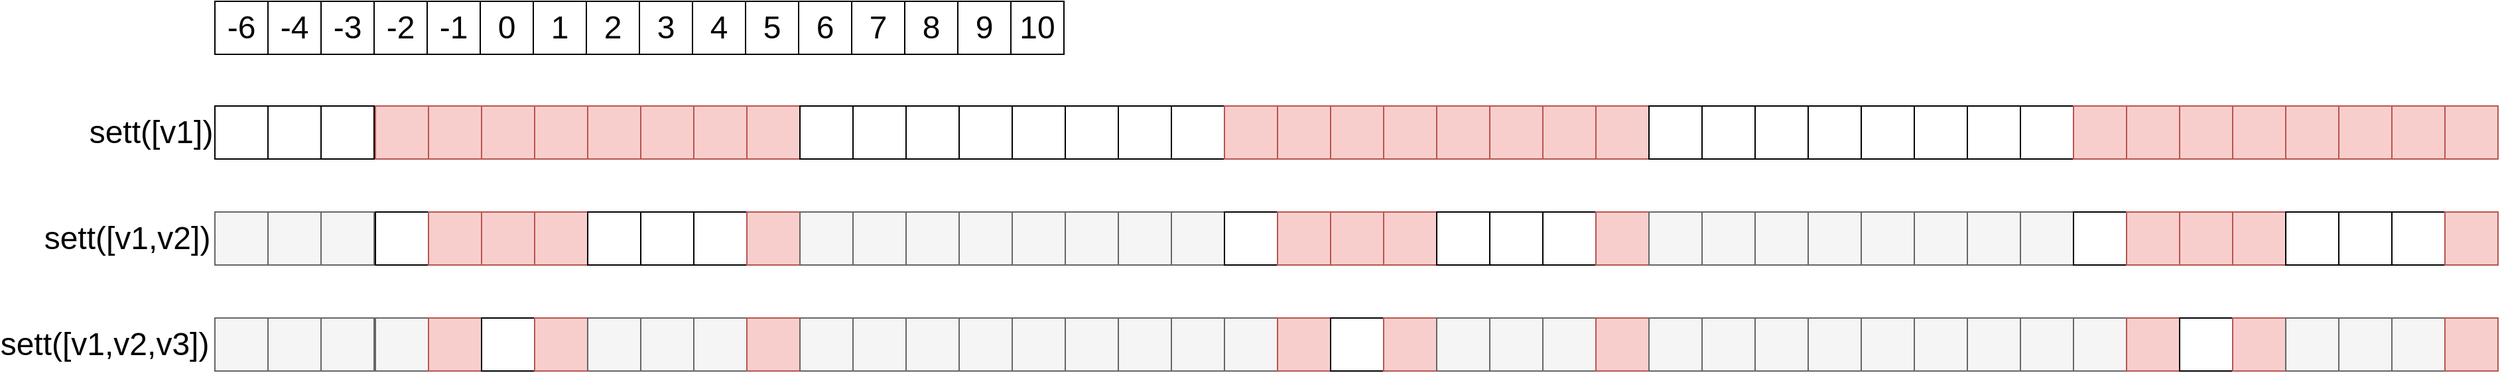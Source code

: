 <mxfile version="20.3.7" type="device"><diagram id="hB45ELTEsidGIPMGBpWh" name="Page-1"><mxGraphModel dx="2066" dy="1186" grid="1" gridSize="10" guides="1" tooltips="1" connect="1" arrows="1" fold="1" page="1" pageScale="1" pageWidth="1169" pageHeight="827" math="0" shadow="0"><root><mxCell id="0"/><mxCell id="1" parent="0"/><mxCell id="6-0hSGk9Hx_-3tuUZx68-145" value="-6" style="whiteSpace=wrap;html=1;aspect=fixed;fontSize=24;" parent="1" vertex="1"><mxGeometry x="639" y="121" width="40" height="40" as="geometry"/></mxCell><mxCell id="6-0hSGk9Hx_-3tuUZx68-146" value="-4" style="whiteSpace=wrap;html=1;aspect=fixed;fontSize=24;" parent="1" vertex="1"><mxGeometry x="679" y="121" width="40" height="40" as="geometry"/></mxCell><mxCell id="6-0hSGk9Hx_-3tuUZx68-147" value="-3" style="whiteSpace=wrap;html=1;aspect=fixed;fontSize=24;" parent="1" vertex="1"><mxGeometry x="719" y="121" width="40" height="40" as="geometry"/></mxCell><mxCell id="6-0hSGk9Hx_-3tuUZx68-148" value="-2" style="whiteSpace=wrap;html=1;aspect=fixed;fontSize=24;" parent="1" vertex="1"><mxGeometry x="759" y="121" width="40" height="40" as="geometry"/></mxCell><mxCell id="6-0hSGk9Hx_-3tuUZx68-149" value="-1" style="whiteSpace=wrap;html=1;aspect=fixed;fontSize=24;" parent="1" vertex="1"><mxGeometry x="799" y="121" width="40" height="40" as="geometry"/></mxCell><mxCell id="6-0hSGk9Hx_-3tuUZx68-150" value="0" style="whiteSpace=wrap;html=1;aspect=fixed;fontSize=24;" parent="1" vertex="1"><mxGeometry x="839" y="121" width="40" height="40" as="geometry"/></mxCell><mxCell id="6-0hSGk9Hx_-3tuUZx68-151" value="1" style="whiteSpace=wrap;html=1;aspect=fixed;fontSize=24;" parent="1" vertex="1"><mxGeometry x="879" y="121" width="40" height="40" as="geometry"/></mxCell><mxCell id="6-0hSGk9Hx_-3tuUZx68-152" value="2" style="whiteSpace=wrap;html=1;aspect=fixed;fontSize=24;" parent="1" vertex="1"><mxGeometry x="919" y="121" width="40" height="40" as="geometry"/></mxCell><mxCell id="6-0hSGk9Hx_-3tuUZx68-153" value="3" style="whiteSpace=wrap;html=1;aspect=fixed;fontSize=24;" parent="1" vertex="1"><mxGeometry x="959" y="121" width="40" height="40" as="geometry"/></mxCell><mxCell id="6-0hSGk9Hx_-3tuUZx68-154" value="4" style="whiteSpace=wrap;html=1;aspect=fixed;fontSize=24;" parent="1" vertex="1"><mxGeometry x="999" y="121" width="40" height="40" as="geometry"/></mxCell><mxCell id="6-0hSGk9Hx_-3tuUZx68-155" value="5" style="whiteSpace=wrap;html=1;aspect=fixed;fontSize=24;" parent="1" vertex="1"><mxGeometry x="1039" y="121" width="40" height="40" as="geometry"/></mxCell><mxCell id="6-0hSGk9Hx_-3tuUZx68-156" value="6" style="whiteSpace=wrap;html=1;aspect=fixed;fontSize=24;" parent="1" vertex="1"><mxGeometry x="1079" y="121" width="40" height="40" as="geometry"/></mxCell><mxCell id="6-0hSGk9Hx_-3tuUZx68-157" value="7" style="whiteSpace=wrap;html=1;aspect=fixed;fontSize=24;" parent="1" vertex="1"><mxGeometry x="1119" y="121" width="40" height="40" as="geometry"/></mxCell><mxCell id="6-0hSGk9Hx_-3tuUZx68-158" value="8" style="whiteSpace=wrap;html=1;aspect=fixed;fontSize=24;" parent="1" vertex="1"><mxGeometry x="1159" y="121" width="40" height="40" as="geometry"/></mxCell><mxCell id="6-0hSGk9Hx_-3tuUZx68-159" value="9" style="whiteSpace=wrap;html=1;aspect=fixed;fontSize=24;" parent="1" vertex="1"><mxGeometry x="1199" y="121" width="40" height="40" as="geometry"/></mxCell><mxCell id="6-0hSGk9Hx_-3tuUZx68-160" value="10" style="whiteSpace=wrap;html=1;aspect=fixed;fontSize=24;" parent="1" vertex="1"><mxGeometry x="1239" y="121" width="40" height="40" as="geometry"/></mxCell><mxCell id="6-0hSGk9Hx_-3tuUZx68-385" value="sett([v1])" style="text;html=1;strokeColor=none;fillColor=none;align=center;verticalAlign=middle;whiteSpace=wrap;rounded=0;fontSize=24;" parent="1" vertex="1"><mxGeometry x="561" y="205" width="60" height="30" as="geometry"/></mxCell><mxCell id="6-0hSGk9Hx_-3tuUZx68-460" value="" style="whiteSpace=wrap;html=1;aspect=fixed;fontSize=16;" parent="1" vertex="1"><mxGeometry x="639" y="200" width="40" height="40" as="geometry"/></mxCell><mxCell id="6-0hSGk9Hx_-3tuUZx68-461" value="" style="whiteSpace=wrap;html=1;aspect=fixed;fontSize=16;" parent="1" vertex="1"><mxGeometry x="679" y="200" width="40" height="40" as="geometry"/></mxCell><mxCell id="6-0hSGk9Hx_-3tuUZx68-462" value="" style="whiteSpace=wrap;html=1;aspect=fixed;fontSize=16;" parent="1" vertex="1"><mxGeometry x="719" y="200" width="40" height="40" as="geometry"/></mxCell><mxCell id="6-0hSGk9Hx_-3tuUZx68-463" value="" style="whiteSpace=wrap;html=1;aspect=fixed;fontSize=16;fillColor=#f8cecc;strokeColor=#b85450;" parent="1" vertex="1"><mxGeometry x="760" y="200" width="40" height="40" as="geometry"/></mxCell><mxCell id="6-0hSGk9Hx_-3tuUZx68-464" value="" style="whiteSpace=wrap;html=1;aspect=fixed;fontSize=16;fillColor=#f8cecc;strokeColor=#b85450;" parent="1" vertex="1"><mxGeometry x="800" y="200" width="40" height="40" as="geometry"/></mxCell><mxCell id="6-0hSGk9Hx_-3tuUZx68-465" value="" style="whiteSpace=wrap;html=1;aspect=fixed;fontSize=16;fillColor=#f8cecc;strokeColor=#b85450;" parent="1" vertex="1"><mxGeometry x="840" y="200" width="40" height="40" as="geometry"/></mxCell><mxCell id="6-0hSGk9Hx_-3tuUZx68-466" value="" style="whiteSpace=wrap;html=1;aspect=fixed;fontSize=16;fillColor=#f8cecc;strokeColor=#b85450;" parent="1" vertex="1"><mxGeometry x="880" y="200" width="40" height="40" as="geometry"/></mxCell><mxCell id="6-0hSGk9Hx_-3tuUZx68-467" value="" style="whiteSpace=wrap;html=1;aspect=fixed;fontSize=16;fillColor=#f8cecc;strokeColor=#b85450;" parent="1" vertex="1"><mxGeometry x="920" y="200" width="40" height="40" as="geometry"/></mxCell><mxCell id="6-0hSGk9Hx_-3tuUZx68-468" value="" style="whiteSpace=wrap;html=1;aspect=fixed;fontSize=16;fillColor=#f8cecc;strokeColor=#b85450;" parent="1" vertex="1"><mxGeometry x="960" y="200" width="40" height="40" as="geometry"/></mxCell><mxCell id="6-0hSGk9Hx_-3tuUZx68-469" value="" style="whiteSpace=wrap;html=1;aspect=fixed;fontSize=16;fillColor=#f8cecc;strokeColor=#b85450;" parent="1" vertex="1"><mxGeometry x="1000" y="200" width="40" height="40" as="geometry"/></mxCell><mxCell id="6-0hSGk9Hx_-3tuUZx68-470" value="" style="whiteSpace=wrap;html=1;aspect=fixed;fontSize=16;fillColor=#f8cecc;strokeColor=#b85450;" parent="1" vertex="1"><mxGeometry x="1040" y="200" width="40" height="40" as="geometry"/></mxCell><mxCell id="6-0hSGk9Hx_-3tuUZx68-471" value="" style="whiteSpace=wrap;html=1;aspect=fixed;fontSize=16;" parent="1" vertex="1"><mxGeometry x="1080" y="200" width="40" height="40" as="geometry"/></mxCell><mxCell id="6-0hSGk9Hx_-3tuUZx68-472" value="" style="whiteSpace=wrap;html=1;aspect=fixed;fontSize=16;" parent="1" vertex="1"><mxGeometry x="1120" y="200" width="40" height="40" as="geometry"/></mxCell><mxCell id="6-0hSGk9Hx_-3tuUZx68-473" value="" style="whiteSpace=wrap;html=1;aspect=fixed;fontSize=16;" parent="1" vertex="1"><mxGeometry x="1160" y="200" width="40" height="40" as="geometry"/></mxCell><mxCell id="6-0hSGk9Hx_-3tuUZx68-474" value="" style="whiteSpace=wrap;html=1;aspect=fixed;fontSize=16;" parent="1" vertex="1"><mxGeometry x="1200" y="200" width="40" height="40" as="geometry"/></mxCell><mxCell id="6-0hSGk9Hx_-3tuUZx68-475" value="" style="whiteSpace=wrap;html=1;aspect=fixed;fontSize=16;" parent="1" vertex="1"><mxGeometry x="1240" y="200" width="40" height="40" as="geometry"/></mxCell><mxCell id="6-0hSGk9Hx_-3tuUZx68-476" value="" style="whiteSpace=wrap;html=1;aspect=fixed;fontSize=16;" parent="1" vertex="1"><mxGeometry x="1280" y="200" width="40" height="40" as="geometry"/></mxCell><mxCell id="6-0hSGk9Hx_-3tuUZx68-477" value="" style="whiteSpace=wrap;html=1;aspect=fixed;fontSize=16;" parent="1" vertex="1"><mxGeometry x="1320" y="200" width="40" height="40" as="geometry"/></mxCell><mxCell id="6-0hSGk9Hx_-3tuUZx68-478" value="" style="whiteSpace=wrap;html=1;aspect=fixed;fontSize=16;" parent="1" vertex="1"><mxGeometry x="1360" y="200" width="40" height="40" as="geometry"/></mxCell><mxCell id="6-0hSGk9Hx_-3tuUZx68-479" value="" style="whiteSpace=wrap;html=1;aspect=fixed;fontSize=16;fillColor=#f8cecc;strokeColor=#b85450;" parent="1" vertex="1"><mxGeometry x="1400" y="200" width="40" height="40" as="geometry"/></mxCell><mxCell id="6-0hSGk9Hx_-3tuUZx68-480" value="" style="whiteSpace=wrap;html=1;aspect=fixed;fontSize=16;fillColor=#f8cecc;strokeColor=#b85450;" parent="1" vertex="1"><mxGeometry x="1440" y="200" width="40" height="40" as="geometry"/></mxCell><mxCell id="6-0hSGk9Hx_-3tuUZx68-481" value="" style="whiteSpace=wrap;html=1;aspect=fixed;fontSize=16;fillColor=#f8cecc;strokeColor=#b85450;" parent="1" vertex="1"><mxGeometry x="1480" y="200" width="40" height="40" as="geometry"/></mxCell><mxCell id="6-0hSGk9Hx_-3tuUZx68-482" value="" style="whiteSpace=wrap;html=1;aspect=fixed;fontSize=16;fillColor=#f8cecc;strokeColor=#b85450;" parent="1" vertex="1"><mxGeometry x="1520" y="200" width="40" height="40" as="geometry"/></mxCell><mxCell id="6-0hSGk9Hx_-3tuUZx68-483" value="" style="whiteSpace=wrap;html=1;aspect=fixed;fontSize=16;fillColor=#f8cecc;strokeColor=#b85450;" parent="1" vertex="1"><mxGeometry x="1560" y="200" width="40" height="40" as="geometry"/></mxCell><mxCell id="6-0hSGk9Hx_-3tuUZx68-484" value="" style="whiteSpace=wrap;html=1;aspect=fixed;fontSize=16;fillColor=#f8cecc;strokeColor=#b85450;" parent="1" vertex="1"><mxGeometry x="1600" y="200" width="40" height="40" as="geometry"/></mxCell><mxCell id="6-0hSGk9Hx_-3tuUZx68-485" value="" style="whiteSpace=wrap;html=1;aspect=fixed;fontSize=16;fillColor=#f8cecc;strokeColor=#b85450;" parent="1" vertex="1"><mxGeometry x="1640" y="200" width="40" height="40" as="geometry"/></mxCell><mxCell id="6-0hSGk9Hx_-3tuUZx68-486" value="" style="whiteSpace=wrap;html=1;aspect=fixed;fontSize=16;fillColor=#f8cecc;strokeColor=#b85450;" parent="1" vertex="1"><mxGeometry x="1680" y="200" width="40" height="40" as="geometry"/></mxCell><mxCell id="6-0hSGk9Hx_-3tuUZx68-487" value="" style="whiteSpace=wrap;html=1;aspect=fixed;fontSize=16;" parent="1" vertex="1"><mxGeometry x="1720" y="200" width="40" height="40" as="geometry"/></mxCell><mxCell id="6-0hSGk9Hx_-3tuUZx68-488" value="" style="whiteSpace=wrap;html=1;aspect=fixed;fontSize=16;" parent="1" vertex="1"><mxGeometry x="1760" y="200" width="40" height="40" as="geometry"/></mxCell><mxCell id="6-0hSGk9Hx_-3tuUZx68-489" value="" style="whiteSpace=wrap;html=1;aspect=fixed;fontSize=16;" parent="1" vertex="1"><mxGeometry x="1800" y="200" width="40" height="40" as="geometry"/></mxCell><mxCell id="6-0hSGk9Hx_-3tuUZx68-490" value="" style="whiteSpace=wrap;html=1;aspect=fixed;fontSize=16;" parent="1" vertex="1"><mxGeometry x="1840" y="200" width="40" height="40" as="geometry"/></mxCell><mxCell id="6-0hSGk9Hx_-3tuUZx68-491" value="" style="whiteSpace=wrap;html=1;aspect=fixed;fontSize=16;" parent="1" vertex="1"><mxGeometry x="1880" y="200" width="40" height="40" as="geometry"/></mxCell><mxCell id="6-0hSGk9Hx_-3tuUZx68-492" value="" style="whiteSpace=wrap;html=1;aspect=fixed;fontSize=16;" parent="1" vertex="1"><mxGeometry x="1920" y="200" width="40" height="40" as="geometry"/></mxCell><mxCell id="6-0hSGk9Hx_-3tuUZx68-493" value="" style="whiteSpace=wrap;html=1;aspect=fixed;fontSize=16;" parent="1" vertex="1"><mxGeometry x="1960" y="200" width="40" height="40" as="geometry"/></mxCell><mxCell id="6-0hSGk9Hx_-3tuUZx68-494" value="" style="whiteSpace=wrap;html=1;aspect=fixed;fontSize=16;" parent="1" vertex="1"><mxGeometry x="2000" y="200" width="40" height="40" as="geometry"/></mxCell><mxCell id="6-0hSGk9Hx_-3tuUZx68-495" value="" style="whiteSpace=wrap;html=1;aspect=fixed;fontSize=16;fillColor=#f8cecc;strokeColor=#b85450;" parent="1" vertex="1"><mxGeometry x="2040" y="200" width="40" height="40" as="geometry"/></mxCell><mxCell id="6-0hSGk9Hx_-3tuUZx68-496" value="" style="whiteSpace=wrap;html=1;aspect=fixed;fontSize=16;fillColor=#f8cecc;strokeColor=#b85450;" parent="1" vertex="1"><mxGeometry x="2080" y="200" width="40" height="40" as="geometry"/></mxCell><mxCell id="6-0hSGk9Hx_-3tuUZx68-497" value="" style="whiteSpace=wrap;html=1;aspect=fixed;fontSize=16;fillColor=#f8cecc;strokeColor=#b85450;" parent="1" vertex="1"><mxGeometry x="2120" y="200" width="40" height="40" as="geometry"/></mxCell><mxCell id="6-0hSGk9Hx_-3tuUZx68-498" value="" style="whiteSpace=wrap;html=1;aspect=fixed;fontSize=16;fillColor=#f8cecc;strokeColor=#b85450;" parent="1" vertex="1"><mxGeometry x="2160" y="200" width="40" height="40" as="geometry"/></mxCell><mxCell id="6-0hSGk9Hx_-3tuUZx68-499" value="" style="whiteSpace=wrap;html=1;aspect=fixed;fontSize=16;fillColor=#f8cecc;strokeColor=#b85450;" parent="1" vertex="1"><mxGeometry x="2200" y="200" width="40" height="40" as="geometry"/></mxCell><mxCell id="6-0hSGk9Hx_-3tuUZx68-500" value="" style="whiteSpace=wrap;html=1;aspect=fixed;fontSize=16;fillColor=#f8cecc;strokeColor=#b85450;" parent="1" vertex="1"><mxGeometry x="2240" y="200" width="40" height="40" as="geometry"/></mxCell><mxCell id="6-0hSGk9Hx_-3tuUZx68-501" value="" style="whiteSpace=wrap;html=1;aspect=fixed;fontSize=16;fillColor=#f8cecc;strokeColor=#b85450;" parent="1" vertex="1"><mxGeometry x="2280" y="200" width="40" height="40" as="geometry"/></mxCell><mxCell id="6-0hSGk9Hx_-3tuUZx68-502" value="" style="whiteSpace=wrap;html=1;aspect=fixed;fontSize=16;fillColor=#f8cecc;strokeColor=#b85450;" parent="1" vertex="1"><mxGeometry x="2320" y="200" width="40" height="40" as="geometry"/></mxCell><mxCell id="6-0hSGk9Hx_-3tuUZx68-516" value="" style="whiteSpace=wrap;html=1;aspect=fixed;fontSize=16;fillColor=#f5f5f5;fontColor=#333333;strokeColor=#666666;" parent="1" vertex="1"><mxGeometry x="639" y="280" width="40" height="40" as="geometry"/></mxCell><mxCell id="6-0hSGk9Hx_-3tuUZx68-517" value="" style="whiteSpace=wrap;html=1;aspect=fixed;fontSize=16;fillColor=#f5f5f5;fontColor=#333333;strokeColor=#666666;" parent="1" vertex="1"><mxGeometry x="679" y="280" width="40" height="40" as="geometry"/></mxCell><mxCell id="6-0hSGk9Hx_-3tuUZx68-518" value="" style="whiteSpace=wrap;html=1;aspect=fixed;fontSize=16;fillColor=#f5f5f5;fontColor=#333333;strokeColor=#666666;" parent="1" vertex="1"><mxGeometry x="719" y="280" width="40" height="40" as="geometry"/></mxCell><mxCell id="6-0hSGk9Hx_-3tuUZx68-519" value="" style="whiteSpace=wrap;html=1;aspect=fixed;fontSize=16;" parent="1" vertex="1"><mxGeometry x="760" y="280" width="40" height="40" as="geometry"/></mxCell><mxCell id="6-0hSGk9Hx_-3tuUZx68-520" value="" style="whiteSpace=wrap;html=1;aspect=fixed;fontSize=16;fillColor=#f8cecc;strokeColor=#b85450;" parent="1" vertex="1"><mxGeometry x="800" y="280" width="40" height="40" as="geometry"/></mxCell><mxCell id="6-0hSGk9Hx_-3tuUZx68-521" value="" style="whiteSpace=wrap;html=1;aspect=fixed;fontSize=16;fillColor=#f8cecc;strokeColor=#b85450;" parent="1" vertex="1"><mxGeometry x="840" y="280" width="40" height="40" as="geometry"/></mxCell><mxCell id="6-0hSGk9Hx_-3tuUZx68-522" value="" style="whiteSpace=wrap;html=1;aspect=fixed;fontSize=16;fillColor=#f8cecc;strokeColor=#b85450;" parent="1" vertex="1"><mxGeometry x="880" y="280" width="40" height="40" as="geometry"/></mxCell><mxCell id="6-0hSGk9Hx_-3tuUZx68-523" value="" style="whiteSpace=wrap;html=1;aspect=fixed;fontSize=16;" parent="1" vertex="1"><mxGeometry x="920" y="280" width="40" height="40" as="geometry"/></mxCell><mxCell id="6-0hSGk9Hx_-3tuUZx68-524" value="" style="whiteSpace=wrap;html=1;aspect=fixed;fontSize=16;" parent="1" vertex="1"><mxGeometry x="960" y="280" width="40" height="40" as="geometry"/></mxCell><mxCell id="6-0hSGk9Hx_-3tuUZx68-525" value="" style="whiteSpace=wrap;html=1;aspect=fixed;fontSize=16;" parent="1" vertex="1"><mxGeometry x="1000" y="280" width="40" height="40" as="geometry"/></mxCell><mxCell id="6-0hSGk9Hx_-3tuUZx68-526" value="" style="whiteSpace=wrap;html=1;aspect=fixed;fontSize=16;fillColor=#f8cecc;strokeColor=#b85450;" parent="1" vertex="1"><mxGeometry x="1040" y="280" width="40" height="40" as="geometry"/></mxCell><mxCell id="6-0hSGk9Hx_-3tuUZx68-527" value="" style="whiteSpace=wrap;html=1;aspect=fixed;fontSize=16;fillColor=#f5f5f5;fontColor=#333333;strokeColor=#666666;" parent="1" vertex="1"><mxGeometry x="1080" y="280" width="40" height="40" as="geometry"/></mxCell><mxCell id="6-0hSGk9Hx_-3tuUZx68-528" value="" style="whiteSpace=wrap;html=1;aspect=fixed;fontSize=16;fillColor=#f5f5f5;fontColor=#333333;strokeColor=#666666;" parent="1" vertex="1"><mxGeometry x="1120" y="280" width="40" height="40" as="geometry"/></mxCell><mxCell id="6-0hSGk9Hx_-3tuUZx68-529" value="" style="whiteSpace=wrap;html=1;aspect=fixed;fontSize=16;fillColor=#f5f5f5;fontColor=#333333;strokeColor=#666666;" parent="1" vertex="1"><mxGeometry x="1160" y="280" width="40" height="40" as="geometry"/></mxCell><mxCell id="6-0hSGk9Hx_-3tuUZx68-530" value="" style="whiteSpace=wrap;html=1;aspect=fixed;fontSize=16;fillColor=#f5f5f5;fontColor=#333333;strokeColor=#666666;" parent="1" vertex="1"><mxGeometry x="1200" y="280" width="40" height="40" as="geometry"/></mxCell><mxCell id="6-0hSGk9Hx_-3tuUZx68-531" value="" style="whiteSpace=wrap;html=1;aspect=fixed;fontSize=16;fillColor=#f5f5f5;fontColor=#333333;strokeColor=#666666;" parent="1" vertex="1"><mxGeometry x="1240" y="280" width="40" height="40" as="geometry"/></mxCell><mxCell id="6-0hSGk9Hx_-3tuUZx68-532" value="" style="whiteSpace=wrap;html=1;aspect=fixed;fontSize=16;fillColor=#f5f5f5;fontColor=#333333;strokeColor=#666666;" parent="1" vertex="1"><mxGeometry x="1280" y="280" width="40" height="40" as="geometry"/></mxCell><mxCell id="6-0hSGk9Hx_-3tuUZx68-533" value="" style="whiteSpace=wrap;html=1;aspect=fixed;fontSize=16;fillColor=#f5f5f5;fontColor=#333333;strokeColor=#666666;" parent="1" vertex="1"><mxGeometry x="1320" y="280" width="40" height="40" as="geometry"/></mxCell><mxCell id="6-0hSGk9Hx_-3tuUZx68-534" value="" style="whiteSpace=wrap;html=1;aspect=fixed;fontSize=16;fillColor=#f5f5f5;fontColor=#333333;strokeColor=#666666;" parent="1" vertex="1"><mxGeometry x="1360" y="280" width="40" height="40" as="geometry"/></mxCell><mxCell id="6-0hSGk9Hx_-3tuUZx68-535" value="" style="whiteSpace=wrap;html=1;aspect=fixed;fontSize=16;" parent="1" vertex="1"><mxGeometry x="1400" y="280" width="40" height="40" as="geometry"/></mxCell><mxCell id="6-0hSGk9Hx_-3tuUZx68-536" value="" style="whiteSpace=wrap;html=1;aspect=fixed;fontSize=16;fillColor=#f8cecc;strokeColor=#b85450;" parent="1" vertex="1"><mxGeometry x="1440" y="280" width="40" height="40" as="geometry"/></mxCell><mxCell id="6-0hSGk9Hx_-3tuUZx68-537" value="" style="whiteSpace=wrap;html=1;aspect=fixed;fontSize=16;fillColor=#f8cecc;strokeColor=#b85450;" parent="1" vertex="1"><mxGeometry x="1480" y="280" width="40" height="40" as="geometry"/></mxCell><mxCell id="6-0hSGk9Hx_-3tuUZx68-538" value="" style="whiteSpace=wrap;html=1;aspect=fixed;fontSize=16;fillColor=#f8cecc;strokeColor=#b85450;" parent="1" vertex="1"><mxGeometry x="1520" y="280" width="40" height="40" as="geometry"/></mxCell><mxCell id="6-0hSGk9Hx_-3tuUZx68-539" value="" style="whiteSpace=wrap;html=1;aspect=fixed;fontSize=16;" parent="1" vertex="1"><mxGeometry x="1560" y="280" width="40" height="40" as="geometry"/></mxCell><mxCell id="6-0hSGk9Hx_-3tuUZx68-540" value="" style="whiteSpace=wrap;html=1;aspect=fixed;fontSize=16;" parent="1" vertex="1"><mxGeometry x="1600" y="280" width="40" height="40" as="geometry"/></mxCell><mxCell id="6-0hSGk9Hx_-3tuUZx68-541" value="" style="whiteSpace=wrap;html=1;aspect=fixed;fontSize=16;" parent="1" vertex="1"><mxGeometry x="1640" y="280" width="40" height="40" as="geometry"/></mxCell><mxCell id="6-0hSGk9Hx_-3tuUZx68-542" value="" style="whiteSpace=wrap;html=1;aspect=fixed;fontSize=16;fillColor=#f8cecc;strokeColor=#b85450;" parent="1" vertex="1"><mxGeometry x="1680" y="280" width="40" height="40" as="geometry"/></mxCell><mxCell id="6-0hSGk9Hx_-3tuUZx68-543" value="" style="whiteSpace=wrap;html=1;aspect=fixed;fontSize=16;fillColor=#f5f5f5;fontColor=#333333;strokeColor=#666666;" parent="1" vertex="1"><mxGeometry x="1720" y="280" width="40" height="40" as="geometry"/></mxCell><mxCell id="6-0hSGk9Hx_-3tuUZx68-544" value="" style="whiteSpace=wrap;html=1;aspect=fixed;fontSize=16;fillColor=#f5f5f5;fontColor=#333333;strokeColor=#666666;" parent="1" vertex="1"><mxGeometry x="1760" y="280" width="40" height="40" as="geometry"/></mxCell><mxCell id="6-0hSGk9Hx_-3tuUZx68-545" value="" style="whiteSpace=wrap;html=1;aspect=fixed;fontSize=16;fillColor=#f5f5f5;fontColor=#333333;strokeColor=#666666;" parent="1" vertex="1"><mxGeometry x="1800" y="280" width="40" height="40" as="geometry"/></mxCell><mxCell id="6-0hSGk9Hx_-3tuUZx68-546" value="" style="whiteSpace=wrap;html=1;aspect=fixed;fontSize=16;fillColor=#f5f5f5;fontColor=#333333;strokeColor=#666666;" parent="1" vertex="1"><mxGeometry x="1840" y="280" width="40" height="40" as="geometry"/></mxCell><mxCell id="6-0hSGk9Hx_-3tuUZx68-547" value="" style="whiteSpace=wrap;html=1;aspect=fixed;fontSize=16;fillColor=#f5f5f5;fontColor=#333333;strokeColor=#666666;" parent="1" vertex="1"><mxGeometry x="1880" y="280" width="40" height="40" as="geometry"/></mxCell><mxCell id="6-0hSGk9Hx_-3tuUZx68-548" value="" style="whiteSpace=wrap;html=1;aspect=fixed;fontSize=16;fillColor=#f5f5f5;fontColor=#333333;strokeColor=#666666;" parent="1" vertex="1"><mxGeometry x="1920" y="280" width="40" height="40" as="geometry"/></mxCell><mxCell id="6-0hSGk9Hx_-3tuUZx68-549" value="" style="whiteSpace=wrap;html=1;aspect=fixed;fontSize=16;fillColor=#f5f5f5;fontColor=#333333;strokeColor=#666666;" parent="1" vertex="1"><mxGeometry x="1960" y="280" width="40" height="40" as="geometry"/></mxCell><mxCell id="6-0hSGk9Hx_-3tuUZx68-550" value="" style="whiteSpace=wrap;html=1;aspect=fixed;fontSize=16;fillColor=#f5f5f5;fontColor=#333333;strokeColor=#666666;" parent="1" vertex="1"><mxGeometry x="2000" y="280" width="40" height="40" as="geometry"/></mxCell><mxCell id="6-0hSGk9Hx_-3tuUZx68-551" value="" style="whiteSpace=wrap;html=1;aspect=fixed;fontSize=16;" parent="1" vertex="1"><mxGeometry x="2040" y="280" width="40" height="40" as="geometry"/></mxCell><mxCell id="6-0hSGk9Hx_-3tuUZx68-552" value="" style="whiteSpace=wrap;html=1;aspect=fixed;fontSize=16;fillColor=#f8cecc;strokeColor=#b85450;" parent="1" vertex="1"><mxGeometry x="2080" y="280" width="40" height="40" as="geometry"/></mxCell><mxCell id="6-0hSGk9Hx_-3tuUZx68-553" value="" style="whiteSpace=wrap;html=1;aspect=fixed;fontSize=16;fillColor=#f8cecc;strokeColor=#b85450;" parent="1" vertex="1"><mxGeometry x="2120" y="280" width="40" height="40" as="geometry"/></mxCell><mxCell id="6-0hSGk9Hx_-3tuUZx68-554" value="" style="whiteSpace=wrap;html=1;aspect=fixed;fontSize=16;fillColor=#f8cecc;strokeColor=#b85450;" parent="1" vertex="1"><mxGeometry x="2160" y="280" width="40" height="40" as="geometry"/></mxCell><mxCell id="6-0hSGk9Hx_-3tuUZx68-555" value="" style="whiteSpace=wrap;html=1;aspect=fixed;fontSize=16;" parent="1" vertex="1"><mxGeometry x="2200" y="280" width="40" height="40" as="geometry"/></mxCell><mxCell id="6-0hSGk9Hx_-3tuUZx68-556" value="" style="whiteSpace=wrap;html=1;aspect=fixed;fontSize=16;" parent="1" vertex="1"><mxGeometry x="2240" y="280" width="40" height="40" as="geometry"/></mxCell><mxCell id="6-0hSGk9Hx_-3tuUZx68-557" value="" style="whiteSpace=wrap;html=1;aspect=fixed;fontSize=16;" parent="1" vertex="1"><mxGeometry x="2280" y="280" width="40" height="40" as="geometry"/></mxCell><mxCell id="6-0hSGk9Hx_-3tuUZx68-558" value="" style="whiteSpace=wrap;html=1;aspect=fixed;fontSize=16;fillColor=#f8cecc;strokeColor=#b85450;" parent="1" vertex="1"><mxGeometry x="2320" y="280" width="40" height="40" as="geometry"/></mxCell><mxCell id="6-0hSGk9Hx_-3tuUZx68-573" value="" style="whiteSpace=wrap;html=1;aspect=fixed;fontSize=16;fillColor=#f5f5f5;fontColor=#333333;strokeColor=#666666;" parent="1" vertex="1"><mxGeometry x="639" y="360" width="40" height="40" as="geometry"/></mxCell><mxCell id="6-0hSGk9Hx_-3tuUZx68-574" value="" style="whiteSpace=wrap;html=1;aspect=fixed;fontSize=16;fillColor=#f5f5f5;fontColor=#333333;strokeColor=#666666;" parent="1" vertex="1"><mxGeometry x="679" y="360" width="40" height="40" as="geometry"/></mxCell><mxCell id="6-0hSGk9Hx_-3tuUZx68-575" value="" style="whiteSpace=wrap;html=1;aspect=fixed;fontSize=16;fillColor=#f5f5f5;fontColor=#333333;strokeColor=#666666;" parent="1" vertex="1"><mxGeometry x="719" y="360" width="40" height="40" as="geometry"/></mxCell><mxCell id="6-0hSGk9Hx_-3tuUZx68-576" value="" style="whiteSpace=wrap;html=1;aspect=fixed;fontSize=16;fillColor=#f5f5f5;fontColor=#333333;strokeColor=#666666;" parent="1" vertex="1"><mxGeometry x="760" y="360" width="40" height="40" as="geometry"/></mxCell><mxCell id="6-0hSGk9Hx_-3tuUZx68-577" value="" style="whiteSpace=wrap;html=1;aspect=fixed;fontSize=16;fillColor=#f8cecc;strokeColor=#b85450;" parent="1" vertex="1"><mxGeometry x="800" y="360" width="40" height="40" as="geometry"/></mxCell><mxCell id="6-0hSGk9Hx_-3tuUZx68-578" value="" style="whiteSpace=wrap;html=1;aspect=fixed;fontSize=16;" parent="1" vertex="1"><mxGeometry x="840" y="360" width="40" height="40" as="geometry"/></mxCell><mxCell id="6-0hSGk9Hx_-3tuUZx68-579" value="" style="whiteSpace=wrap;html=1;aspect=fixed;fontSize=16;fillColor=#f8cecc;strokeColor=#b85450;" parent="1" vertex="1"><mxGeometry x="880" y="360" width="40" height="40" as="geometry"/></mxCell><mxCell id="6-0hSGk9Hx_-3tuUZx68-580" value="" style="whiteSpace=wrap;html=1;aspect=fixed;fontSize=16;fillColor=#f5f5f5;fontColor=#333333;strokeColor=#666666;" parent="1" vertex="1"><mxGeometry x="920" y="360" width="40" height="40" as="geometry"/></mxCell><mxCell id="6-0hSGk9Hx_-3tuUZx68-581" value="" style="whiteSpace=wrap;html=1;aspect=fixed;fontSize=16;fillColor=#f5f5f5;fontColor=#333333;strokeColor=#666666;" parent="1" vertex="1"><mxGeometry x="960" y="360" width="40" height="40" as="geometry"/></mxCell><mxCell id="6-0hSGk9Hx_-3tuUZx68-582" value="" style="whiteSpace=wrap;html=1;aspect=fixed;fontSize=16;fillColor=#f5f5f5;fontColor=#333333;strokeColor=#666666;" parent="1" vertex="1"><mxGeometry x="1000" y="360" width="40" height="40" as="geometry"/></mxCell><mxCell id="6-0hSGk9Hx_-3tuUZx68-583" value="" style="whiteSpace=wrap;html=1;aspect=fixed;fontSize=16;fillColor=#f8cecc;strokeColor=#b85450;" parent="1" vertex="1"><mxGeometry x="1040" y="360" width="40" height="40" as="geometry"/></mxCell><mxCell id="6-0hSGk9Hx_-3tuUZx68-584" value="" style="whiteSpace=wrap;html=1;aspect=fixed;fontSize=16;fillColor=#f5f5f5;fontColor=#333333;strokeColor=#666666;" parent="1" vertex="1"><mxGeometry x="1080" y="360" width="40" height="40" as="geometry"/></mxCell><mxCell id="6-0hSGk9Hx_-3tuUZx68-585" value="" style="whiteSpace=wrap;html=1;aspect=fixed;fontSize=16;fillColor=#f5f5f5;fontColor=#333333;strokeColor=#666666;" parent="1" vertex="1"><mxGeometry x="1120" y="360" width="40" height="40" as="geometry"/></mxCell><mxCell id="6-0hSGk9Hx_-3tuUZx68-586" value="" style="whiteSpace=wrap;html=1;aspect=fixed;fontSize=16;fillColor=#f5f5f5;fontColor=#333333;strokeColor=#666666;" parent="1" vertex="1"><mxGeometry x="1160" y="360" width="40" height="40" as="geometry"/></mxCell><mxCell id="6-0hSGk9Hx_-3tuUZx68-587" value="" style="whiteSpace=wrap;html=1;aspect=fixed;fontSize=16;fillColor=#f5f5f5;fontColor=#333333;strokeColor=#666666;" parent="1" vertex="1"><mxGeometry x="1200" y="360" width="40" height="40" as="geometry"/></mxCell><mxCell id="6-0hSGk9Hx_-3tuUZx68-588" value="" style="whiteSpace=wrap;html=1;aspect=fixed;fontSize=16;fillColor=#f5f5f5;fontColor=#333333;strokeColor=#666666;" parent="1" vertex="1"><mxGeometry x="1240" y="360" width="40" height="40" as="geometry"/></mxCell><mxCell id="6-0hSGk9Hx_-3tuUZx68-589" value="" style="whiteSpace=wrap;html=1;aspect=fixed;fontSize=16;fillColor=#f5f5f5;fontColor=#333333;strokeColor=#666666;" parent="1" vertex="1"><mxGeometry x="1280" y="360" width="40" height="40" as="geometry"/></mxCell><mxCell id="6-0hSGk9Hx_-3tuUZx68-590" value="" style="whiteSpace=wrap;html=1;aspect=fixed;fontSize=16;fillColor=#f5f5f5;fontColor=#333333;strokeColor=#666666;" parent="1" vertex="1"><mxGeometry x="1320" y="360" width="40" height="40" as="geometry"/></mxCell><mxCell id="6-0hSGk9Hx_-3tuUZx68-591" value="" style="whiteSpace=wrap;html=1;aspect=fixed;fontSize=16;fillColor=#f5f5f5;fontColor=#333333;strokeColor=#666666;" parent="1" vertex="1"><mxGeometry x="1360" y="360" width="40" height="40" as="geometry"/></mxCell><mxCell id="6-0hSGk9Hx_-3tuUZx68-592" value="" style="whiteSpace=wrap;html=1;aspect=fixed;fontSize=16;fillColor=#f5f5f5;fontColor=#333333;strokeColor=#666666;" parent="1" vertex="1"><mxGeometry x="1400" y="360" width="40" height="40" as="geometry"/></mxCell><mxCell id="6-0hSGk9Hx_-3tuUZx68-593" value="" style="whiteSpace=wrap;html=1;aspect=fixed;fontSize=16;fillColor=#f8cecc;strokeColor=#b85450;" parent="1" vertex="1"><mxGeometry x="1440" y="360" width="40" height="40" as="geometry"/></mxCell><mxCell id="6-0hSGk9Hx_-3tuUZx68-594" value="" style="whiteSpace=wrap;html=1;aspect=fixed;fontSize=16;" parent="1" vertex="1"><mxGeometry x="1480" y="360" width="40" height="40" as="geometry"/></mxCell><mxCell id="6-0hSGk9Hx_-3tuUZx68-595" value="" style="whiteSpace=wrap;html=1;aspect=fixed;fontSize=16;fillColor=#f8cecc;strokeColor=#b85450;" parent="1" vertex="1"><mxGeometry x="1520" y="360" width="40" height="40" as="geometry"/></mxCell><mxCell id="6-0hSGk9Hx_-3tuUZx68-596" value="" style="whiteSpace=wrap;html=1;aspect=fixed;fontSize=16;fillColor=#f5f5f5;fontColor=#333333;strokeColor=#666666;" parent="1" vertex="1"><mxGeometry x="1560" y="360" width="40" height="40" as="geometry"/></mxCell><mxCell id="6-0hSGk9Hx_-3tuUZx68-597" value="" style="whiteSpace=wrap;html=1;aspect=fixed;fontSize=16;fillColor=#f5f5f5;fontColor=#333333;strokeColor=#666666;" parent="1" vertex="1"><mxGeometry x="1600" y="360" width="40" height="40" as="geometry"/></mxCell><mxCell id="6-0hSGk9Hx_-3tuUZx68-598" value="" style="whiteSpace=wrap;html=1;aspect=fixed;fontSize=16;fillColor=#f5f5f5;fontColor=#333333;strokeColor=#666666;" parent="1" vertex="1"><mxGeometry x="1640" y="360" width="40" height="40" as="geometry"/></mxCell><mxCell id="6-0hSGk9Hx_-3tuUZx68-599" value="" style="whiteSpace=wrap;html=1;aspect=fixed;fontSize=16;fillColor=#f8cecc;strokeColor=#b85450;" parent="1" vertex="1"><mxGeometry x="1680" y="360" width="40" height="40" as="geometry"/></mxCell><mxCell id="6-0hSGk9Hx_-3tuUZx68-600" value="" style="whiteSpace=wrap;html=1;aspect=fixed;fontSize=16;fillColor=#f5f5f5;fontColor=#333333;strokeColor=#666666;" parent="1" vertex="1"><mxGeometry x="1720" y="360" width="40" height="40" as="geometry"/></mxCell><mxCell id="6-0hSGk9Hx_-3tuUZx68-601" value="" style="whiteSpace=wrap;html=1;aspect=fixed;fontSize=16;fillColor=#f5f5f5;fontColor=#333333;strokeColor=#666666;" parent="1" vertex="1"><mxGeometry x="1760" y="360" width="40" height="40" as="geometry"/></mxCell><mxCell id="6-0hSGk9Hx_-3tuUZx68-602" value="" style="whiteSpace=wrap;html=1;aspect=fixed;fontSize=16;fillColor=#f5f5f5;fontColor=#333333;strokeColor=#666666;" parent="1" vertex="1"><mxGeometry x="1800" y="360" width="40" height="40" as="geometry"/></mxCell><mxCell id="6-0hSGk9Hx_-3tuUZx68-603" value="" style="whiteSpace=wrap;html=1;aspect=fixed;fontSize=16;fillColor=#f5f5f5;fontColor=#333333;strokeColor=#666666;" parent="1" vertex="1"><mxGeometry x="1840" y="360" width="40" height="40" as="geometry"/></mxCell><mxCell id="6-0hSGk9Hx_-3tuUZx68-604" value="" style="whiteSpace=wrap;html=1;aspect=fixed;fontSize=16;fillColor=#f5f5f5;fontColor=#333333;strokeColor=#666666;" parent="1" vertex="1"><mxGeometry x="1880" y="360" width="40" height="40" as="geometry"/></mxCell><mxCell id="6-0hSGk9Hx_-3tuUZx68-605" value="" style="whiteSpace=wrap;html=1;aspect=fixed;fontSize=16;fillColor=#f5f5f5;fontColor=#333333;strokeColor=#666666;" parent="1" vertex="1"><mxGeometry x="1920" y="360" width="40" height="40" as="geometry"/></mxCell><mxCell id="6-0hSGk9Hx_-3tuUZx68-606" value="" style="whiteSpace=wrap;html=1;aspect=fixed;fontSize=16;fillColor=#f5f5f5;fontColor=#333333;strokeColor=#666666;" parent="1" vertex="1"><mxGeometry x="1960" y="360" width="40" height="40" as="geometry"/></mxCell><mxCell id="6-0hSGk9Hx_-3tuUZx68-607" value="" style="whiteSpace=wrap;html=1;aspect=fixed;fontSize=16;fillColor=#f5f5f5;fontColor=#333333;strokeColor=#666666;" parent="1" vertex="1"><mxGeometry x="2000" y="360" width="40" height="40" as="geometry"/></mxCell><mxCell id="6-0hSGk9Hx_-3tuUZx68-608" value="" style="whiteSpace=wrap;html=1;aspect=fixed;fontSize=16;fillColor=#f5f5f5;fontColor=#333333;strokeColor=#666666;" parent="1" vertex="1"><mxGeometry x="2040" y="360" width="40" height="40" as="geometry"/></mxCell><mxCell id="6-0hSGk9Hx_-3tuUZx68-609" value="" style="whiteSpace=wrap;html=1;aspect=fixed;fontSize=16;fillColor=#f8cecc;strokeColor=#b85450;" parent="1" vertex="1"><mxGeometry x="2080" y="360" width="40" height="40" as="geometry"/></mxCell><mxCell id="6-0hSGk9Hx_-3tuUZx68-610" value="" style="whiteSpace=wrap;html=1;aspect=fixed;fontSize=16;" parent="1" vertex="1"><mxGeometry x="2120" y="360" width="40" height="40" as="geometry"/></mxCell><mxCell id="6-0hSGk9Hx_-3tuUZx68-611" value="" style="whiteSpace=wrap;html=1;aspect=fixed;fontSize=16;fillColor=#f8cecc;strokeColor=#b85450;" parent="1" vertex="1"><mxGeometry x="2160" y="360" width="40" height="40" as="geometry"/></mxCell><mxCell id="6-0hSGk9Hx_-3tuUZx68-612" value="" style="whiteSpace=wrap;html=1;aspect=fixed;fontSize=16;fillColor=#f5f5f5;fontColor=#333333;strokeColor=#666666;" parent="1" vertex="1"><mxGeometry x="2200" y="360" width="40" height="40" as="geometry"/></mxCell><mxCell id="6-0hSGk9Hx_-3tuUZx68-613" value="" style="whiteSpace=wrap;html=1;aspect=fixed;fontSize=16;fillColor=#f5f5f5;fontColor=#333333;strokeColor=#666666;" parent="1" vertex="1"><mxGeometry x="2240" y="360" width="40" height="40" as="geometry"/></mxCell><mxCell id="6-0hSGk9Hx_-3tuUZx68-614" value="" style="whiteSpace=wrap;html=1;aspect=fixed;fontSize=16;fillColor=#f5f5f5;fontColor=#333333;strokeColor=#666666;" parent="1" vertex="1"><mxGeometry x="2280" y="360" width="40" height="40" as="geometry"/></mxCell><mxCell id="6-0hSGk9Hx_-3tuUZx68-615" value="" style="whiteSpace=wrap;html=1;aspect=fixed;fontSize=16;fillColor=#f8cecc;strokeColor=#b85450;" parent="1" vertex="1"><mxGeometry x="2320" y="360" width="40" height="40" as="geometry"/></mxCell><mxCell id="6-0hSGk9Hx_-3tuUZx68-616" value="sett([v1,v2])" style="text;html=1;strokeColor=none;fillColor=none;align=center;verticalAlign=middle;whiteSpace=wrap;rounded=0;fontSize=24;" parent="1" vertex="1"><mxGeometry x="543" y="285" width="60" height="30" as="geometry"/></mxCell><mxCell id="6-0hSGk9Hx_-3tuUZx68-617" value="sett([v1,v2,v3])" style="text;html=1;strokeColor=none;fillColor=none;align=center;verticalAlign=middle;whiteSpace=wrap;rounded=0;fontSize=24;" parent="1" vertex="1"><mxGeometry x="526" y="365" width="60" height="30" as="geometry"/></mxCell></root></mxGraphModel></diagram></mxfile>